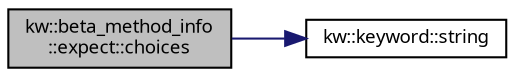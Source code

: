 digraph "kw::beta_method_info::expect::choices"
{
 // INTERACTIVE_SVG=YES
  bgcolor="transparent";
  edge [fontname="sans-serif",fontsize="9",labelfontname="sans-serif",labelfontsize="9"];
  node [fontname="sans-serif",fontsize="9",shape=record];
  rankdir="LR";
  Node1 [label="kw::beta_method_info\l::expect::choices",height=0.2,width=0.4,color="black", fillcolor="grey75", style="filled", fontcolor="black"];
  Node1 -> Node2 [color="midnightblue",fontsize="9",style="solid",fontname="sans-serif"];
  Node2 [label="kw::keyword::string",height=0.2,width=0.4,color="black",URL="$structkw_1_1keyword.html#ab21b3194f0f6a3d0fc5f79a935d9b358",tooltip="Accessor to keyword as std::string. "];
}
